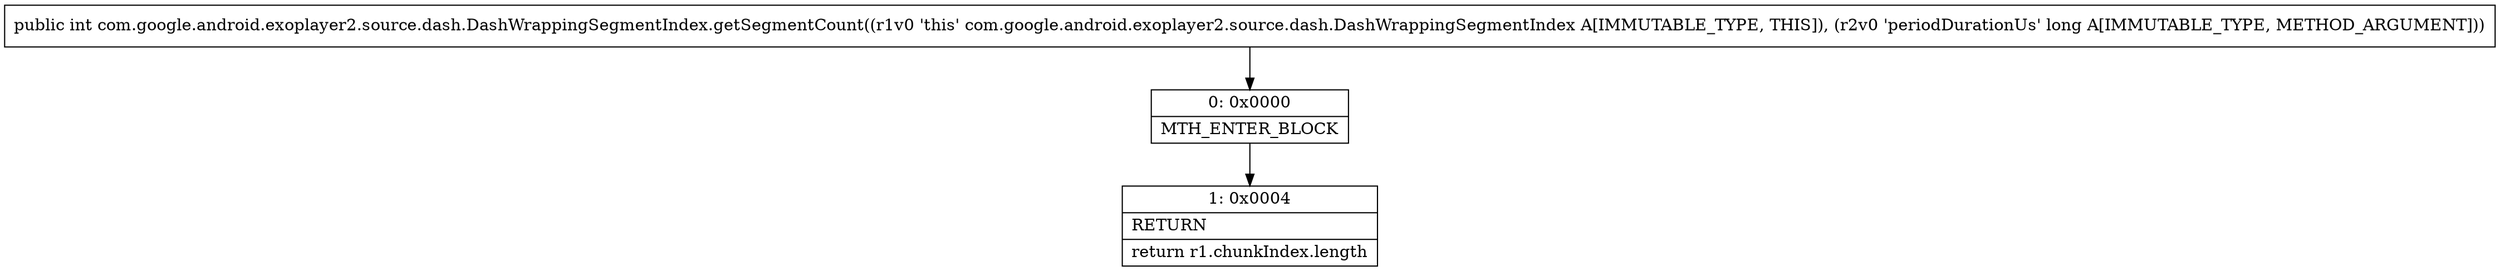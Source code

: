 digraph "CFG forcom.google.android.exoplayer2.source.dash.DashWrappingSegmentIndex.getSegmentCount(J)I" {
Node_0 [shape=record,label="{0\:\ 0x0000|MTH_ENTER_BLOCK\l}"];
Node_1 [shape=record,label="{1\:\ 0x0004|RETURN\l|return r1.chunkIndex.length\l}"];
MethodNode[shape=record,label="{public int com.google.android.exoplayer2.source.dash.DashWrappingSegmentIndex.getSegmentCount((r1v0 'this' com.google.android.exoplayer2.source.dash.DashWrappingSegmentIndex A[IMMUTABLE_TYPE, THIS]), (r2v0 'periodDurationUs' long A[IMMUTABLE_TYPE, METHOD_ARGUMENT])) }"];
MethodNode -> Node_0;
Node_0 -> Node_1;
}

